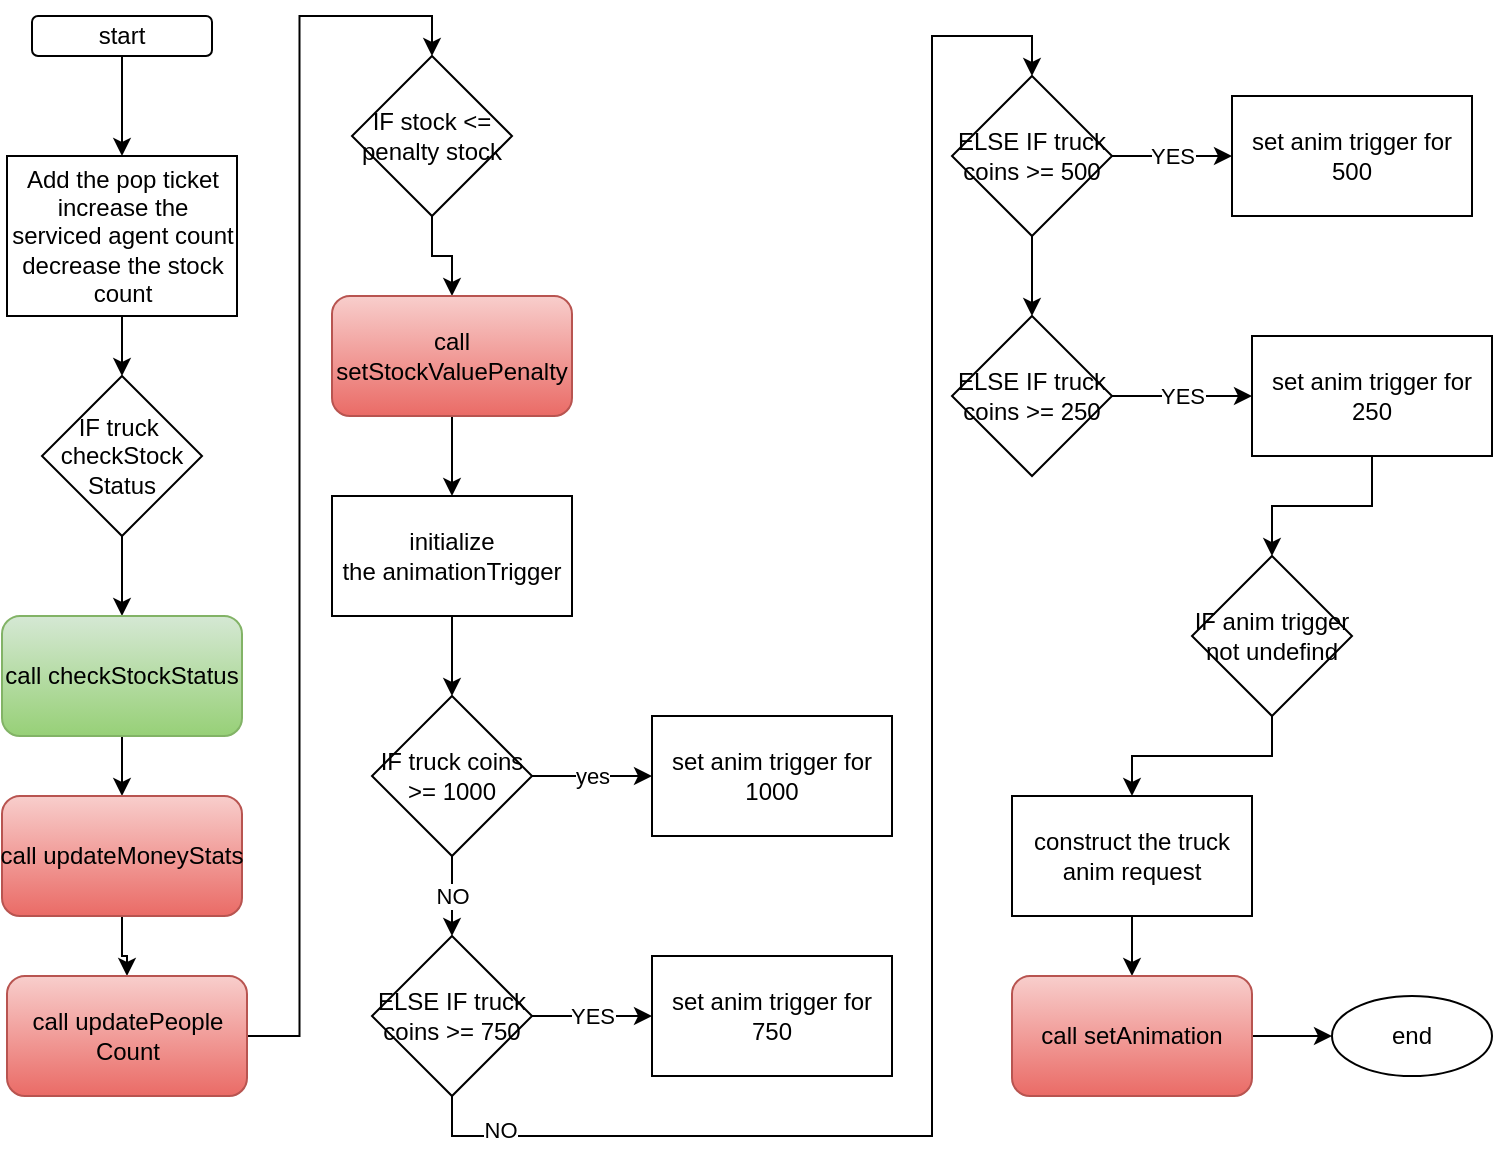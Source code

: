 <mxfile version="17.5.0" type="github">
  <diagram id="cg2SzLkFmU5wvLVfBe-Z" name="Page-1">
    <mxGraphModel dx="1038" dy="579" grid="1" gridSize="10" guides="1" tooltips="1" connect="1" arrows="1" fold="1" page="1" pageScale="1" pageWidth="850" pageHeight="1100" math="0" shadow="0">
      <root>
        <mxCell id="0" />
        <mxCell id="1" parent="0" />
        <mxCell id="nwrU3dMbxeUqTlsf5lie-3" value="" style="edgeStyle=orthogonalEdgeStyle;rounded=0;orthogonalLoop=1;jettySize=auto;html=1;" edge="1" parent="1" source="nwrU3dMbxeUqTlsf5lie-1" target="nwrU3dMbxeUqTlsf5lie-2">
          <mxGeometry relative="1" as="geometry" />
        </mxCell>
        <mxCell id="nwrU3dMbxeUqTlsf5lie-1" value="start" style="rounded=1;whiteSpace=wrap;html=1;" vertex="1" parent="1">
          <mxGeometry x="80" y="30" width="90" height="20" as="geometry" />
        </mxCell>
        <mxCell id="nwrU3dMbxeUqTlsf5lie-5" value="" style="edgeStyle=orthogonalEdgeStyle;rounded=0;orthogonalLoop=1;jettySize=auto;html=1;" edge="1" parent="1" source="nwrU3dMbxeUqTlsf5lie-2" target="nwrU3dMbxeUqTlsf5lie-4">
          <mxGeometry relative="1" as="geometry" />
        </mxCell>
        <mxCell id="nwrU3dMbxeUqTlsf5lie-2" value="Add the pop ticket&lt;br&gt;increase the serviced agent count&lt;br&gt;decrease the stock count" style="rounded=0;whiteSpace=wrap;html=1;" vertex="1" parent="1">
          <mxGeometry x="67.5" y="100" width="115" height="80" as="geometry" />
        </mxCell>
        <mxCell id="nwrU3dMbxeUqTlsf5lie-7" value="" style="edgeStyle=orthogonalEdgeStyle;rounded=0;orthogonalLoop=1;jettySize=auto;html=1;" edge="1" parent="1" source="nwrU3dMbxeUqTlsf5lie-4" target="nwrU3dMbxeUqTlsf5lie-6">
          <mxGeometry relative="1" as="geometry" />
        </mxCell>
        <mxCell id="nwrU3dMbxeUqTlsf5lie-4" value="IF truck&amp;nbsp;&lt;br&gt;checkStock&lt;br&gt;Status" style="rhombus;whiteSpace=wrap;html=1;" vertex="1" parent="1">
          <mxGeometry x="85" y="210" width="80" height="80" as="geometry" />
        </mxCell>
        <mxCell id="nwrU3dMbxeUqTlsf5lie-9" value="" style="edgeStyle=orthogonalEdgeStyle;rounded=0;orthogonalLoop=1;jettySize=auto;html=1;" edge="1" parent="1" source="nwrU3dMbxeUqTlsf5lie-6" target="nwrU3dMbxeUqTlsf5lie-8">
          <mxGeometry relative="1" as="geometry" />
        </mxCell>
        <mxCell id="nwrU3dMbxeUqTlsf5lie-6" value="call&amp;nbsp;checkStockStatus" style="rounded=1;whiteSpace=wrap;html=1;fillColor=#d5e8d4;gradientColor=#97d077;strokeColor=#82b366;" vertex="1" parent="1">
          <mxGeometry x="65" y="330" width="120" height="60" as="geometry" />
        </mxCell>
        <mxCell id="nwrU3dMbxeUqTlsf5lie-11" value="" style="edgeStyle=orthogonalEdgeStyle;rounded=0;orthogonalLoop=1;jettySize=auto;html=1;" edge="1" parent="1" source="nwrU3dMbxeUqTlsf5lie-8" target="nwrU3dMbxeUqTlsf5lie-10">
          <mxGeometry relative="1" as="geometry" />
        </mxCell>
        <mxCell id="nwrU3dMbxeUqTlsf5lie-8" value="call&amp;nbsp;updateMoneyStats" style="rounded=1;whiteSpace=wrap;html=1;fillColor=#f8cecc;gradientColor=#ea6b66;strokeColor=#b85450;" vertex="1" parent="1">
          <mxGeometry x="65" y="420" width="120" height="60" as="geometry" />
        </mxCell>
        <mxCell id="nwrU3dMbxeUqTlsf5lie-13" style="edgeStyle=orthogonalEdgeStyle;rounded=0;orthogonalLoop=1;jettySize=auto;html=1;entryX=0.5;entryY=0;entryDx=0;entryDy=0;" edge="1" parent="1" source="nwrU3dMbxeUqTlsf5lie-10" target="nwrU3dMbxeUqTlsf5lie-12">
          <mxGeometry relative="1" as="geometry" />
        </mxCell>
        <mxCell id="nwrU3dMbxeUqTlsf5lie-10" value="call&amp;nbsp;updatePeople&lt;br&gt;Count" style="rounded=1;whiteSpace=wrap;html=1;fillColor=#f8cecc;gradientColor=#ea6b66;strokeColor=#b85450;" vertex="1" parent="1">
          <mxGeometry x="67.5" y="510" width="120" height="60" as="geometry" />
        </mxCell>
        <mxCell id="nwrU3dMbxeUqTlsf5lie-17" value="" style="edgeStyle=orthogonalEdgeStyle;rounded=0;orthogonalLoop=1;jettySize=auto;html=1;" edge="1" parent="1" source="nwrU3dMbxeUqTlsf5lie-12" target="nwrU3dMbxeUqTlsf5lie-16">
          <mxGeometry relative="1" as="geometry" />
        </mxCell>
        <mxCell id="nwrU3dMbxeUqTlsf5lie-12" value="IF stock &amp;lt;= penalty stock" style="rhombus;whiteSpace=wrap;html=1;" vertex="1" parent="1">
          <mxGeometry x="240" y="50" width="80" height="80" as="geometry" />
        </mxCell>
        <mxCell id="nwrU3dMbxeUqTlsf5lie-20" value="" style="edgeStyle=orthogonalEdgeStyle;rounded=0;orthogonalLoop=1;jettySize=auto;html=1;" edge="1" parent="1" source="nwrU3dMbxeUqTlsf5lie-16" target="nwrU3dMbxeUqTlsf5lie-19">
          <mxGeometry relative="1" as="geometry" />
        </mxCell>
        <mxCell id="nwrU3dMbxeUqTlsf5lie-16" value="call setStockValuePenalty" style="rounded=1;whiteSpace=wrap;html=1;fillColor=#f8cecc;gradientColor=#ea6b66;strokeColor=#b85450;" vertex="1" parent="1">
          <mxGeometry x="230" y="170" width="120" height="60" as="geometry" />
        </mxCell>
        <mxCell id="nwrU3dMbxeUqTlsf5lie-22" value="" style="edgeStyle=orthogonalEdgeStyle;rounded=0;orthogonalLoop=1;jettySize=auto;html=1;" edge="1" parent="1" source="nwrU3dMbxeUqTlsf5lie-19" target="nwrU3dMbxeUqTlsf5lie-21">
          <mxGeometry relative="1" as="geometry" />
        </mxCell>
        <mxCell id="nwrU3dMbxeUqTlsf5lie-19" value="initialize the&amp;nbsp;animationTrigger" style="rounded=0;whiteSpace=wrap;html=1;" vertex="1" parent="1">
          <mxGeometry x="230" y="270" width="120" height="60" as="geometry" />
        </mxCell>
        <mxCell id="nwrU3dMbxeUqTlsf5lie-24" value="yes" style="edgeStyle=orthogonalEdgeStyle;rounded=0;orthogonalLoop=1;jettySize=auto;html=1;" edge="1" parent="1" source="nwrU3dMbxeUqTlsf5lie-21" target="nwrU3dMbxeUqTlsf5lie-23">
          <mxGeometry relative="1" as="geometry" />
        </mxCell>
        <mxCell id="nwrU3dMbxeUqTlsf5lie-28" value="NO" style="edgeStyle=orthogonalEdgeStyle;rounded=0;orthogonalLoop=1;jettySize=auto;html=1;" edge="1" parent="1" source="nwrU3dMbxeUqTlsf5lie-21" target="nwrU3dMbxeUqTlsf5lie-27">
          <mxGeometry relative="1" as="geometry">
            <Array as="points">
              <mxPoint x="290" y="470" />
              <mxPoint x="290" y="470" />
            </Array>
          </mxGeometry>
        </mxCell>
        <mxCell id="nwrU3dMbxeUqTlsf5lie-21" value="IF truck coins &amp;gt;= 1000" style="rhombus;whiteSpace=wrap;html=1;rounded=0;" vertex="1" parent="1">
          <mxGeometry x="250" y="370" width="80" height="80" as="geometry" />
        </mxCell>
        <mxCell id="nwrU3dMbxeUqTlsf5lie-23" value="set anim trigger for 1000" style="whiteSpace=wrap;html=1;rounded=0;" vertex="1" parent="1">
          <mxGeometry x="390" y="380" width="120" height="60" as="geometry" />
        </mxCell>
        <mxCell id="nwrU3dMbxeUqTlsf5lie-30" value="YES" style="edgeStyle=orthogonalEdgeStyle;rounded=0;orthogonalLoop=1;jettySize=auto;html=1;" edge="1" parent="1" source="nwrU3dMbxeUqTlsf5lie-27" target="nwrU3dMbxeUqTlsf5lie-29">
          <mxGeometry relative="1" as="geometry" />
        </mxCell>
        <mxCell id="nwrU3dMbxeUqTlsf5lie-34" style="edgeStyle=orthogonalEdgeStyle;rounded=0;orthogonalLoop=1;jettySize=auto;html=1;entryX=0.5;entryY=0;entryDx=0;entryDy=0;" edge="1" parent="1" source="nwrU3dMbxeUqTlsf5lie-27" target="nwrU3dMbxeUqTlsf5lie-32">
          <mxGeometry relative="1" as="geometry">
            <Array as="points">
              <mxPoint x="290" y="590" />
              <mxPoint x="530" y="590" />
              <mxPoint x="530" y="40" />
              <mxPoint x="580" y="40" />
            </Array>
          </mxGeometry>
        </mxCell>
        <mxCell id="nwrU3dMbxeUqTlsf5lie-35" value="NO" style="edgeLabel;html=1;align=center;verticalAlign=middle;resizable=0;points=[];" vertex="1" connectable="0" parent="nwrU3dMbxeUqTlsf5lie-34">
          <mxGeometry x="-0.9" y="3" relative="1" as="geometry">
            <mxPoint as="offset" />
          </mxGeometry>
        </mxCell>
        <mxCell id="nwrU3dMbxeUqTlsf5lie-27" value="ELSE IF truck coins &amp;gt;= 750" style="rhombus;whiteSpace=wrap;html=1;rounded=0;" vertex="1" parent="1">
          <mxGeometry x="250" y="490" width="80" height="80" as="geometry" />
        </mxCell>
        <mxCell id="nwrU3dMbxeUqTlsf5lie-29" value="set anim trigger for 750" style="whiteSpace=wrap;html=1;rounded=0;" vertex="1" parent="1">
          <mxGeometry x="390" y="500" width="120" height="60" as="geometry" />
        </mxCell>
        <mxCell id="nwrU3dMbxeUqTlsf5lie-31" value="YES" style="edgeStyle=orthogonalEdgeStyle;rounded=0;orthogonalLoop=1;jettySize=auto;html=1;" edge="1" parent="1" source="nwrU3dMbxeUqTlsf5lie-32" target="nwrU3dMbxeUqTlsf5lie-33">
          <mxGeometry relative="1" as="geometry" />
        </mxCell>
        <mxCell id="nwrU3dMbxeUqTlsf5lie-39" value="" style="edgeStyle=orthogonalEdgeStyle;rounded=0;orthogonalLoop=1;jettySize=auto;html=1;" edge="1" parent="1" source="nwrU3dMbxeUqTlsf5lie-32" target="nwrU3dMbxeUqTlsf5lie-37">
          <mxGeometry relative="1" as="geometry" />
        </mxCell>
        <mxCell id="nwrU3dMbxeUqTlsf5lie-32" value="ELSE IF truck coins &amp;gt;= 500" style="rhombus;whiteSpace=wrap;html=1;rounded=0;" vertex="1" parent="1">
          <mxGeometry x="540" y="60" width="80" height="80" as="geometry" />
        </mxCell>
        <mxCell id="nwrU3dMbxeUqTlsf5lie-33" value="set anim trigger for 500" style="whiteSpace=wrap;html=1;rounded=0;" vertex="1" parent="1">
          <mxGeometry x="680" y="70" width="120" height="60" as="geometry" />
        </mxCell>
        <mxCell id="nwrU3dMbxeUqTlsf5lie-36" value="YES" style="edgeStyle=orthogonalEdgeStyle;rounded=0;orthogonalLoop=1;jettySize=auto;html=1;" edge="1" parent="1" source="nwrU3dMbxeUqTlsf5lie-37" target="nwrU3dMbxeUqTlsf5lie-38">
          <mxGeometry relative="1" as="geometry" />
        </mxCell>
        <mxCell id="nwrU3dMbxeUqTlsf5lie-37" value="ELSE IF truck coins &amp;gt;= 250" style="rhombus;whiteSpace=wrap;html=1;rounded=0;" vertex="1" parent="1">
          <mxGeometry x="540" y="180" width="80" height="80" as="geometry" />
        </mxCell>
        <mxCell id="nwrU3dMbxeUqTlsf5lie-41" value="" style="edgeStyle=orthogonalEdgeStyle;rounded=0;orthogonalLoop=1;jettySize=auto;html=1;" edge="1" parent="1" source="nwrU3dMbxeUqTlsf5lie-38" target="nwrU3dMbxeUqTlsf5lie-40">
          <mxGeometry relative="1" as="geometry" />
        </mxCell>
        <mxCell id="nwrU3dMbxeUqTlsf5lie-38" value="set anim trigger for 250" style="whiteSpace=wrap;html=1;rounded=0;" vertex="1" parent="1">
          <mxGeometry x="690" y="190" width="120" height="60" as="geometry" />
        </mxCell>
        <mxCell id="nwrU3dMbxeUqTlsf5lie-43" value="" style="edgeStyle=orthogonalEdgeStyle;rounded=0;orthogonalLoop=1;jettySize=auto;html=1;" edge="1" parent="1" source="nwrU3dMbxeUqTlsf5lie-40" target="nwrU3dMbxeUqTlsf5lie-42">
          <mxGeometry relative="1" as="geometry" />
        </mxCell>
        <mxCell id="nwrU3dMbxeUqTlsf5lie-40" value="IF anim trigger not undefind" style="rhombus;whiteSpace=wrap;html=1;rounded=0;" vertex="1" parent="1">
          <mxGeometry x="660" y="300" width="80" height="80" as="geometry" />
        </mxCell>
        <mxCell id="nwrU3dMbxeUqTlsf5lie-45" value="" style="edgeStyle=orthogonalEdgeStyle;rounded=0;orthogonalLoop=1;jettySize=auto;html=1;" edge="1" parent="1" source="nwrU3dMbxeUqTlsf5lie-42" target="nwrU3dMbxeUqTlsf5lie-44">
          <mxGeometry relative="1" as="geometry" />
        </mxCell>
        <mxCell id="nwrU3dMbxeUqTlsf5lie-42" value="construct the truck anim request" style="whiteSpace=wrap;html=1;rounded=0;" vertex="1" parent="1">
          <mxGeometry x="570" y="420" width="120" height="60" as="geometry" />
        </mxCell>
        <mxCell id="nwrU3dMbxeUqTlsf5lie-47" value="" style="edgeStyle=orthogonalEdgeStyle;rounded=0;orthogonalLoop=1;jettySize=auto;html=1;" edge="1" parent="1" source="nwrU3dMbxeUqTlsf5lie-44" target="nwrU3dMbxeUqTlsf5lie-46">
          <mxGeometry relative="1" as="geometry" />
        </mxCell>
        <mxCell id="nwrU3dMbxeUqTlsf5lie-44" value="call&amp;nbsp;setAnimation" style="rounded=1;whiteSpace=wrap;html=1;fillColor=#f8cecc;gradientColor=#ea6b66;strokeColor=#b85450;" vertex="1" parent="1">
          <mxGeometry x="570" y="510" width="120" height="60" as="geometry" />
        </mxCell>
        <mxCell id="nwrU3dMbxeUqTlsf5lie-46" value="end" style="ellipse;whiteSpace=wrap;html=1;" vertex="1" parent="1">
          <mxGeometry x="730" y="520" width="80" height="40" as="geometry" />
        </mxCell>
      </root>
    </mxGraphModel>
  </diagram>
</mxfile>
